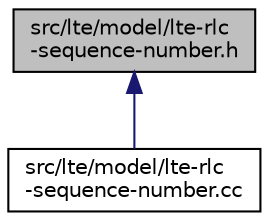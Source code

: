 digraph "src/lte/model/lte-rlc-sequence-number.h"
{
 // LATEX_PDF_SIZE
  edge [fontname="Helvetica",fontsize="10",labelfontname="Helvetica",labelfontsize="10"];
  node [fontname="Helvetica",fontsize="10",shape=record];
  Node1 [label="src/lte/model/lte-rlc\l-sequence-number.h",height=0.2,width=0.4,color="black", fillcolor="grey75", style="filled", fontcolor="black",tooltip=" "];
  Node1 -> Node2 [dir="back",color="midnightblue",fontsize="10",style="solid",fontname="Helvetica"];
  Node2 [label="src/lte/model/lte-rlc\l-sequence-number.cc",height=0.2,width=0.4,color="black", fillcolor="white", style="filled",URL="$lte-rlc-sequence-number_8cc.html",tooltip=" "];
}
